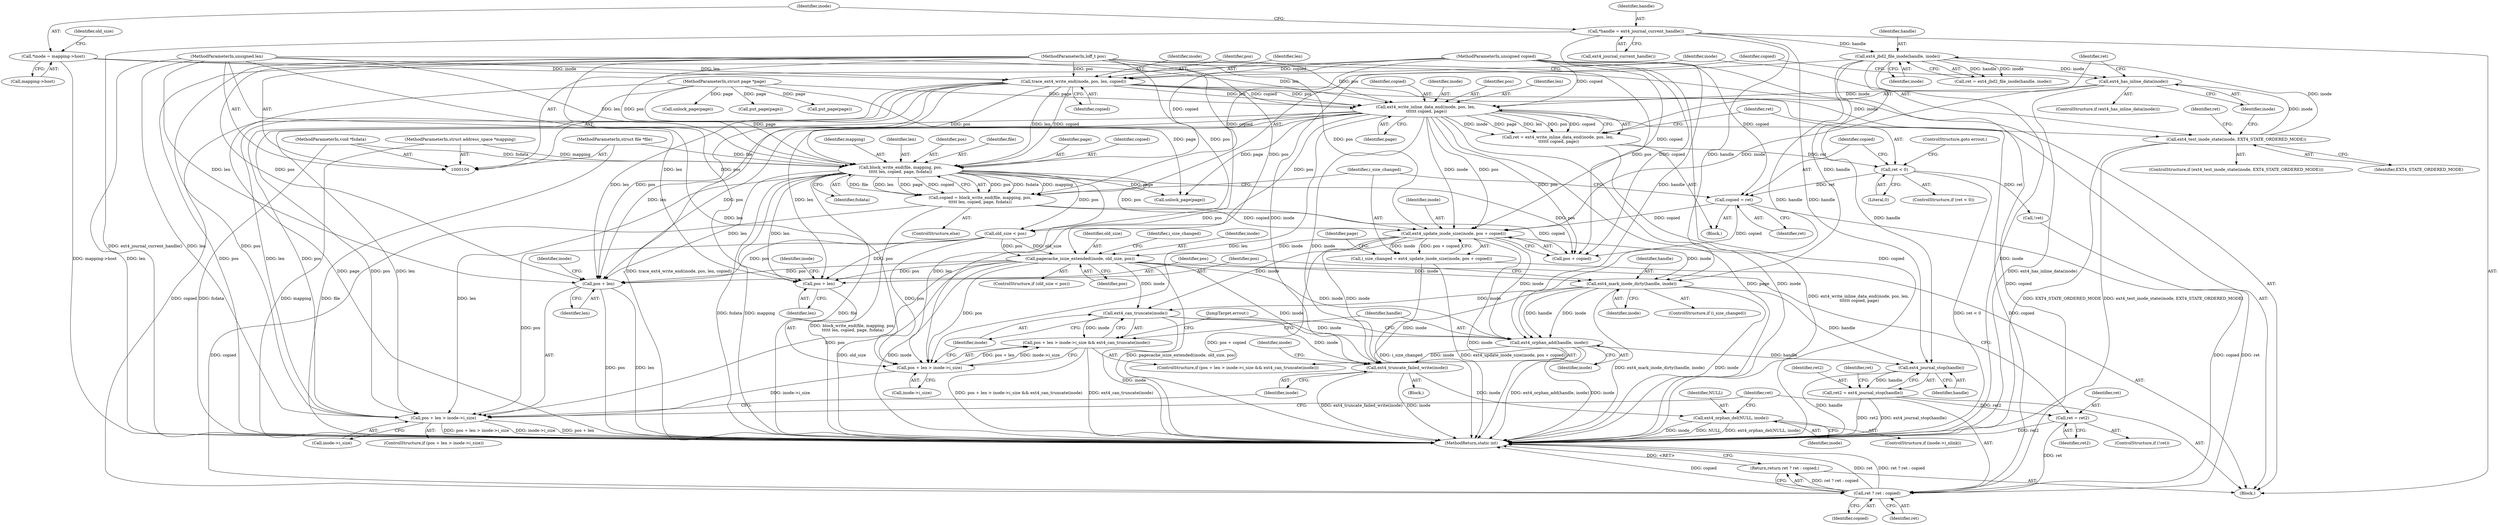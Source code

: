 digraph "0_linux_06bd3c36a733ac27962fea7d6f47168841376824_0@API" {
"1000194" [label="(Call,ext4_update_inode_size(inode, pos + copied))"];
"1000167" [label="(Call,ext4_write_inline_data_end(inode, pos, len,\n \t\t\t\t\t\t copied, page))"];
"1000162" [label="(Call,ext4_has_inline_data(inode))"];
"1000150" [label="(Call,ext4_jbd2_file_inode(handle, inode))"];
"1000114" [label="(Call,*handle = ext4_journal_current_handle())"];
"1000144" [label="(Call,ext4_test_inode_state(inode, EXT4_STATE_ORDERED_MODE))"];
"1000138" [label="(Call,trace_ext4_write_end(inode, pos, len, copied))"];
"1000118" [label="(Call,*inode = mapping->host)"];
"1000107" [label="(MethodParameterIn,loff_t pos)"];
"1000108" [label="(MethodParameterIn,unsigned len)"];
"1000109" [label="(MethodParameterIn,unsigned copied)"];
"1000110" [label="(MethodParameterIn,struct page *page)"];
"1000184" [label="(Call,block_write_end(file, mapping, pos,\n\t\t\t\t\t len, copied, page, fsdata))"];
"1000105" [label="(MethodParameterIn,struct file *file)"];
"1000106" [label="(MethodParameterIn,struct address_space *mapping)"];
"1000111" [label="(MethodParameterIn,void *fsdata)"];
"1000178" [label="(Call,copied = ret)"];
"1000174" [label="(Call,ret < 0)"];
"1000165" [label="(Call,ret = ext4_write_inline_data_end(inode, pos, len,\n \t\t\t\t\t\t copied, page))"];
"1000182" [label="(Call,copied = block_write_end(file, mapping, pos,\n\t\t\t\t\t len, copied, page, fsdata))"];
"1000192" [label="(Call,i_size_changed = ext4_update_inode_size(inode, pos + copied))"];
"1000207" [label="(Call,pagecache_isize_extended(inode, old_size, pos))"];
"1000213" [label="(Call,ext4_mark_inode_dirty(handle, inode))"];
"1000225" [label="(Call,ext4_can_truncate(inode))"];
"1000217" [label="(Call,pos + len > inode->i_size && ext4_can_truncate(inode))"];
"1000227" [label="(Call,ext4_orphan_add(handle, inode))"];
"1000233" [label="(Call,ext4_journal_stop(handle))"];
"1000231" [label="(Call,ret2 = ext4_journal_stop(handle))"];
"1000238" [label="(Call,ret = ret2)"];
"1000260" [label="(Call,ret ? ret : copied)"];
"1000259" [label="(Return,return ret ? ret : copied;)"];
"1000250" [label="(Call,ext4_truncate_failed_write(inode))"];
"1000256" [label="(Call,ext4_orphan_del(NULL, inode))"];
"1000218" [label="(Call,pos + len > inode->i_size)"];
"1000242" [label="(Call,pos + len > inode->i_size)"];
"1000219" [label="(Call,pos + len)"];
"1000243" [label="(Call,pos + len)"];
"1000251" [label="(Identifier,inode)"];
"1000105" [label="(MethodParameterIn,struct file *file)"];
"1000114" [label="(Call,*handle = ext4_journal_current_handle())"];
"1000230" [label="(JumpTarget,errout:)"];
"1000184" [label="(Call,block_write_end(file, mapping, pos,\n\t\t\t\t\t len, copied, page, fsdata))"];
"1000171" [label="(Identifier,copied)"];
"1000107" [label="(MethodParameterIn,loff_t pos)"];
"1000232" [label="(Identifier,ret2)"];
"1000222" [label="(Call,inode->i_size)"];
"1000191" [label="(Identifier,fsdata)"];
"1000256" [label="(Call,ext4_orphan_del(NULL, inode))"];
"1000141" [label="(Identifier,len)"];
"1000186" [label="(Identifier,mapping)"];
"1000258" [label="(Identifier,inode)"];
"1000125" [label="(Identifier,old_size)"];
"1000252" [label="(ControlStructure,if (inode->i_nlink))"];
"1000199" [label="(Call,unlock_page(page))"];
"1000214" [label="(Identifier,handle)"];
"1000151" [label="(Identifier,handle)"];
"1000176" [label="(Literal,0)"];
"1000172" [label="(Identifier,page)"];
"1000150" [label="(Call,ext4_jbd2_file_inode(handle, inode))"];
"1000229" [label="(Identifier,inode)"];
"1000209" [label="(Identifier,old_size)"];
"1000145" [label="(Identifier,inode)"];
"1000167" [label="(Call,ext4_write_inline_data_end(inode, pos, len,\n \t\t\t\t\t\t copied, page))"];
"1000241" [label="(ControlStructure,if (pos + len > inode->i_size))"];
"1000215" [label="(Identifier,inode)"];
"1000196" [label="(Call,pos + copied)"];
"1000192" [label="(Call,i_size_changed = ext4_update_inode_size(inode, pos + copied))"];
"1000234" [label="(Identifier,handle)"];
"1000168" [label="(Identifier,inode)"];
"1000236" [label="(Call,!ret)"];
"1000177" [label="(ControlStructure,goto errout;)"];
"1000144" [label="(Call,ext4_test_inode_state(inode, EXT4_STATE_ORDERED_MODE))"];
"1000263" [label="(Identifier,copied)"];
"1000195" [label="(Identifier,inode)"];
"1000194" [label="(Call,ext4_update_inode_size(inode, pos + copied))"];
"1000231" [label="(Call,ret2 = ext4_journal_stop(handle))"];
"1000239" [label="(Identifier,ret)"];
"1000143" [label="(ControlStructure,if (ext4_test_inode_state(inode, EXT4_STATE_ORDERED_MODE)))"];
"1000161" [label="(ControlStructure,if (ext4_has_inline_data(inode)))"];
"1000164" [label="(Block,)"];
"1000213" [label="(Call,ext4_mark_inode_dirty(handle, inode))"];
"1000188" [label="(Identifier,len)"];
"1000187" [label="(Identifier,pos)"];
"1000204" [label="(Call,old_size < pos)"];
"1000119" [label="(Identifier,inode)"];
"1000219" [label="(Call,pos + len)"];
"1000162" [label="(Call,ext4_has_inline_data(inode))"];
"1000260" [label="(Call,ret ? ret : copied)"];
"1000165" [label="(Call,ret = ext4_write_inline_data_end(inode, pos, len,\n \t\t\t\t\t\t copied, page))"];
"1000226" [label="(Identifier,inode)"];
"1000152" [label="(Identifier,inode)"];
"1000240" [label="(Identifier,ret2)"];
"1000212" [label="(Identifier,i_size_changed)"];
"1000146" [label="(Identifier,EXT4_STATE_ORDERED_MODE)"];
"1000120" [label="(Call,mapping->host)"];
"1000208" [label="(Identifier,inode)"];
"1000116" [label="(Call,ext4_journal_current_handle())"];
"1000185" [label="(Identifier,file)"];
"1000112" [label="(Block,)"];
"1000181" [label="(ControlStructure,else)"];
"1000249" [label="(Block,)"];
"1000218" [label="(Call,pos + len > inode->i_size)"];
"1000228" [label="(Identifier,handle)"];
"1000225" [label="(Call,ext4_can_truncate(inode))"];
"1000244" [label="(Identifier,pos)"];
"1000261" [label="(Identifier,ret)"];
"1000149" [label="(Identifier,ret)"];
"1000233" [label="(Call,ext4_journal_stop(handle))"];
"1000142" [label="(Identifier,copied)"];
"1000183" [label="(Identifier,copied)"];
"1000207" [label="(Call,pagecache_isize_extended(inode, old_size, pos))"];
"1000110" [label="(MethodParameterIn,struct page *page)"];
"1000190" [label="(Identifier,page)"];
"1000169" [label="(Identifier,pos)"];
"1000106" [label="(MethodParameterIn,struct address_space *mapping)"];
"1000158" [label="(Call,put_page(page))"];
"1000166" [label="(Identifier,ret)"];
"1000235" [label="(ControlStructure,if (!ret))"];
"1000221" [label="(Identifier,len)"];
"1000148" [label="(Call,ret = ext4_jbd2_file_inode(handle, inode))"];
"1000193" [label="(Identifier,i_size_changed)"];
"1000220" [label="(Identifier,pos)"];
"1000238" [label="(Call,ret = ret2)"];
"1000245" [label="(Identifier,len)"];
"1000246" [label="(Call,inode->i_size)"];
"1000262" [label="(Identifier,ret)"];
"1000139" [label="(Identifier,inode)"];
"1000175" [label="(Identifier,ret)"];
"1000259" [label="(Return,return ret ? ret : copied;)"];
"1000257" [label="(Identifier,NULL)"];
"1000250" [label="(Call,ext4_truncate_failed_write(inode))"];
"1000108" [label="(MethodParameterIn,unsigned len)"];
"1000242" [label="(Call,pos + len > inode->i_size)"];
"1000200" [label="(Identifier,page)"];
"1000201" [label="(Call,put_page(page))"];
"1000210" [label="(Identifier,pos)"];
"1000179" [label="(Identifier,copied)"];
"1000178" [label="(Call,copied = ret)"];
"1000237" [label="(Identifier,ret)"];
"1000163" [label="(Identifier,inode)"];
"1000264" [label="(MethodReturn,static int)"];
"1000118" [label="(Call,*inode = mapping->host)"];
"1000223" [label="(Identifier,inode)"];
"1000138" [label="(Call,trace_ext4_write_end(inode, pos, len, copied))"];
"1000227" [label="(Call,ext4_orphan_add(handle, inode))"];
"1000180" [label="(Identifier,ret)"];
"1000216" [label="(ControlStructure,if (pos + len > inode->i_size && ext4_can_truncate(inode)))"];
"1000140" [label="(Identifier,pos)"];
"1000156" [label="(Call,unlock_page(page))"];
"1000203" [label="(ControlStructure,if (old_size < pos))"];
"1000243" [label="(Call,pos + len)"];
"1000109" [label="(MethodParameterIn,unsigned copied)"];
"1000170" [label="(Identifier,len)"];
"1000174" [label="(Call,ret < 0)"];
"1000254" [label="(Identifier,inode)"];
"1000211" [label="(ControlStructure,if (i_size_changed))"];
"1000247" [label="(Identifier,inode)"];
"1000173" [label="(ControlStructure,if (ret < 0))"];
"1000115" [label="(Identifier,handle)"];
"1000111" [label="(MethodParameterIn,void *fsdata)"];
"1000189" [label="(Identifier,copied)"];
"1000217" [label="(Call,pos + len > inode->i_size && ext4_can_truncate(inode))"];
"1000182" [label="(Call,copied = block_write_end(file, mapping, pos,\n\t\t\t\t\t len, copied, page, fsdata))"];
"1000194" -> "1000192"  [label="AST: "];
"1000194" -> "1000196"  [label="CFG: "];
"1000195" -> "1000194"  [label="AST: "];
"1000196" -> "1000194"  [label="AST: "];
"1000192" -> "1000194"  [label="CFG: "];
"1000194" -> "1000264"  [label="DDG: inode"];
"1000194" -> "1000264"  [label="DDG: pos + copied"];
"1000194" -> "1000192"  [label="DDG: inode"];
"1000194" -> "1000192"  [label="DDG: pos + copied"];
"1000167" -> "1000194"  [label="DDG: inode"];
"1000167" -> "1000194"  [label="DDG: pos"];
"1000162" -> "1000194"  [label="DDG: inode"];
"1000184" -> "1000194"  [label="DDG: pos"];
"1000107" -> "1000194"  [label="DDG: pos"];
"1000178" -> "1000194"  [label="DDG: copied"];
"1000182" -> "1000194"  [label="DDG: copied"];
"1000109" -> "1000194"  [label="DDG: copied"];
"1000194" -> "1000207"  [label="DDG: inode"];
"1000194" -> "1000213"  [label="DDG: inode"];
"1000194" -> "1000225"  [label="DDG: inode"];
"1000194" -> "1000227"  [label="DDG: inode"];
"1000194" -> "1000250"  [label="DDG: inode"];
"1000167" -> "1000165"  [label="AST: "];
"1000167" -> "1000172"  [label="CFG: "];
"1000168" -> "1000167"  [label="AST: "];
"1000169" -> "1000167"  [label="AST: "];
"1000170" -> "1000167"  [label="AST: "];
"1000171" -> "1000167"  [label="AST: "];
"1000172" -> "1000167"  [label="AST: "];
"1000165" -> "1000167"  [label="CFG: "];
"1000167" -> "1000264"  [label="DDG: inode"];
"1000167" -> "1000264"  [label="DDG: page"];
"1000167" -> "1000165"  [label="DDG: inode"];
"1000167" -> "1000165"  [label="DDG: page"];
"1000167" -> "1000165"  [label="DDG: len"];
"1000167" -> "1000165"  [label="DDG: pos"];
"1000167" -> "1000165"  [label="DDG: copied"];
"1000162" -> "1000167"  [label="DDG: inode"];
"1000138" -> "1000167"  [label="DDG: pos"];
"1000138" -> "1000167"  [label="DDG: len"];
"1000138" -> "1000167"  [label="DDG: copied"];
"1000107" -> "1000167"  [label="DDG: pos"];
"1000108" -> "1000167"  [label="DDG: len"];
"1000109" -> "1000167"  [label="DDG: copied"];
"1000110" -> "1000167"  [label="DDG: page"];
"1000167" -> "1000196"  [label="DDG: pos"];
"1000167" -> "1000199"  [label="DDG: page"];
"1000167" -> "1000204"  [label="DDG: pos"];
"1000167" -> "1000218"  [label="DDG: len"];
"1000167" -> "1000219"  [label="DDG: len"];
"1000167" -> "1000242"  [label="DDG: pos"];
"1000167" -> "1000242"  [label="DDG: len"];
"1000167" -> "1000243"  [label="DDG: pos"];
"1000167" -> "1000243"  [label="DDG: len"];
"1000167" -> "1000250"  [label="DDG: inode"];
"1000167" -> "1000260"  [label="DDG: copied"];
"1000162" -> "1000161"  [label="AST: "];
"1000162" -> "1000163"  [label="CFG: "];
"1000163" -> "1000162"  [label="AST: "];
"1000166" -> "1000162"  [label="CFG: "];
"1000183" -> "1000162"  [label="CFG: "];
"1000162" -> "1000264"  [label="DDG: ext4_has_inline_data(inode)"];
"1000150" -> "1000162"  [label="DDG: inode"];
"1000144" -> "1000162"  [label="DDG: inode"];
"1000150" -> "1000148"  [label="AST: "];
"1000150" -> "1000152"  [label="CFG: "];
"1000151" -> "1000150"  [label="AST: "];
"1000152" -> "1000150"  [label="AST: "];
"1000148" -> "1000150"  [label="CFG: "];
"1000150" -> "1000264"  [label="DDG: inode"];
"1000150" -> "1000148"  [label="DDG: handle"];
"1000150" -> "1000148"  [label="DDG: inode"];
"1000114" -> "1000150"  [label="DDG: handle"];
"1000144" -> "1000150"  [label="DDG: inode"];
"1000150" -> "1000213"  [label="DDG: handle"];
"1000150" -> "1000227"  [label="DDG: handle"];
"1000150" -> "1000233"  [label="DDG: handle"];
"1000150" -> "1000250"  [label="DDG: inode"];
"1000114" -> "1000112"  [label="AST: "];
"1000114" -> "1000116"  [label="CFG: "];
"1000115" -> "1000114"  [label="AST: "];
"1000116" -> "1000114"  [label="AST: "];
"1000119" -> "1000114"  [label="CFG: "];
"1000114" -> "1000264"  [label="DDG: ext4_journal_current_handle()"];
"1000114" -> "1000213"  [label="DDG: handle"];
"1000114" -> "1000227"  [label="DDG: handle"];
"1000114" -> "1000233"  [label="DDG: handle"];
"1000144" -> "1000143"  [label="AST: "];
"1000144" -> "1000146"  [label="CFG: "];
"1000145" -> "1000144"  [label="AST: "];
"1000146" -> "1000144"  [label="AST: "];
"1000149" -> "1000144"  [label="CFG: "];
"1000163" -> "1000144"  [label="CFG: "];
"1000144" -> "1000264"  [label="DDG: ext4_test_inode_state(inode, EXT4_STATE_ORDERED_MODE)"];
"1000144" -> "1000264"  [label="DDG: EXT4_STATE_ORDERED_MODE"];
"1000138" -> "1000144"  [label="DDG: inode"];
"1000138" -> "1000112"  [label="AST: "];
"1000138" -> "1000142"  [label="CFG: "];
"1000139" -> "1000138"  [label="AST: "];
"1000140" -> "1000138"  [label="AST: "];
"1000141" -> "1000138"  [label="AST: "];
"1000142" -> "1000138"  [label="AST: "];
"1000145" -> "1000138"  [label="CFG: "];
"1000138" -> "1000264"  [label="DDG: trace_ext4_write_end(inode, pos, len, copied)"];
"1000118" -> "1000138"  [label="DDG: inode"];
"1000107" -> "1000138"  [label="DDG: pos"];
"1000108" -> "1000138"  [label="DDG: len"];
"1000109" -> "1000138"  [label="DDG: copied"];
"1000138" -> "1000184"  [label="DDG: pos"];
"1000138" -> "1000184"  [label="DDG: len"];
"1000138" -> "1000184"  [label="DDG: copied"];
"1000138" -> "1000242"  [label="DDG: pos"];
"1000138" -> "1000242"  [label="DDG: len"];
"1000138" -> "1000243"  [label="DDG: pos"];
"1000138" -> "1000243"  [label="DDG: len"];
"1000138" -> "1000260"  [label="DDG: copied"];
"1000118" -> "1000112"  [label="AST: "];
"1000118" -> "1000120"  [label="CFG: "];
"1000119" -> "1000118"  [label="AST: "];
"1000120" -> "1000118"  [label="AST: "];
"1000125" -> "1000118"  [label="CFG: "];
"1000118" -> "1000264"  [label="DDG: mapping->host"];
"1000107" -> "1000104"  [label="AST: "];
"1000107" -> "1000264"  [label="DDG: pos"];
"1000107" -> "1000184"  [label="DDG: pos"];
"1000107" -> "1000196"  [label="DDG: pos"];
"1000107" -> "1000204"  [label="DDG: pos"];
"1000107" -> "1000207"  [label="DDG: pos"];
"1000107" -> "1000218"  [label="DDG: pos"];
"1000107" -> "1000219"  [label="DDG: pos"];
"1000107" -> "1000242"  [label="DDG: pos"];
"1000107" -> "1000243"  [label="DDG: pos"];
"1000108" -> "1000104"  [label="AST: "];
"1000108" -> "1000264"  [label="DDG: len"];
"1000108" -> "1000184"  [label="DDG: len"];
"1000108" -> "1000218"  [label="DDG: len"];
"1000108" -> "1000219"  [label="DDG: len"];
"1000108" -> "1000242"  [label="DDG: len"];
"1000108" -> "1000243"  [label="DDG: len"];
"1000109" -> "1000104"  [label="AST: "];
"1000109" -> "1000264"  [label="DDG: copied"];
"1000109" -> "1000178"  [label="DDG: copied"];
"1000109" -> "1000182"  [label="DDG: copied"];
"1000109" -> "1000184"  [label="DDG: copied"];
"1000109" -> "1000196"  [label="DDG: copied"];
"1000109" -> "1000260"  [label="DDG: copied"];
"1000110" -> "1000104"  [label="AST: "];
"1000110" -> "1000264"  [label="DDG: page"];
"1000110" -> "1000156"  [label="DDG: page"];
"1000110" -> "1000158"  [label="DDG: page"];
"1000110" -> "1000184"  [label="DDG: page"];
"1000110" -> "1000199"  [label="DDG: page"];
"1000110" -> "1000201"  [label="DDG: page"];
"1000184" -> "1000182"  [label="AST: "];
"1000184" -> "1000191"  [label="CFG: "];
"1000185" -> "1000184"  [label="AST: "];
"1000186" -> "1000184"  [label="AST: "];
"1000187" -> "1000184"  [label="AST: "];
"1000188" -> "1000184"  [label="AST: "];
"1000189" -> "1000184"  [label="AST: "];
"1000190" -> "1000184"  [label="AST: "];
"1000191" -> "1000184"  [label="AST: "];
"1000182" -> "1000184"  [label="CFG: "];
"1000184" -> "1000264"  [label="DDG: file"];
"1000184" -> "1000264"  [label="DDG: mapping"];
"1000184" -> "1000264"  [label="DDG: fsdata"];
"1000184" -> "1000182"  [label="DDG: pos"];
"1000184" -> "1000182"  [label="DDG: fsdata"];
"1000184" -> "1000182"  [label="DDG: mapping"];
"1000184" -> "1000182"  [label="DDG: file"];
"1000184" -> "1000182"  [label="DDG: len"];
"1000184" -> "1000182"  [label="DDG: page"];
"1000184" -> "1000182"  [label="DDG: copied"];
"1000105" -> "1000184"  [label="DDG: file"];
"1000106" -> "1000184"  [label="DDG: mapping"];
"1000111" -> "1000184"  [label="DDG: fsdata"];
"1000184" -> "1000196"  [label="DDG: pos"];
"1000184" -> "1000199"  [label="DDG: page"];
"1000184" -> "1000204"  [label="DDG: pos"];
"1000184" -> "1000218"  [label="DDG: len"];
"1000184" -> "1000219"  [label="DDG: len"];
"1000184" -> "1000242"  [label="DDG: len"];
"1000184" -> "1000243"  [label="DDG: len"];
"1000105" -> "1000104"  [label="AST: "];
"1000105" -> "1000264"  [label="DDG: file"];
"1000106" -> "1000104"  [label="AST: "];
"1000106" -> "1000264"  [label="DDG: mapping"];
"1000111" -> "1000104"  [label="AST: "];
"1000111" -> "1000264"  [label="DDG: fsdata"];
"1000178" -> "1000164"  [label="AST: "];
"1000178" -> "1000180"  [label="CFG: "];
"1000179" -> "1000178"  [label="AST: "];
"1000180" -> "1000178"  [label="AST: "];
"1000193" -> "1000178"  [label="CFG: "];
"1000174" -> "1000178"  [label="DDG: ret"];
"1000178" -> "1000196"  [label="DDG: copied"];
"1000178" -> "1000260"  [label="DDG: copied"];
"1000174" -> "1000173"  [label="AST: "];
"1000174" -> "1000176"  [label="CFG: "];
"1000175" -> "1000174"  [label="AST: "];
"1000176" -> "1000174"  [label="AST: "];
"1000177" -> "1000174"  [label="CFG: "];
"1000179" -> "1000174"  [label="CFG: "];
"1000174" -> "1000264"  [label="DDG: ret < 0"];
"1000165" -> "1000174"  [label="DDG: ret"];
"1000174" -> "1000236"  [label="DDG: ret"];
"1000165" -> "1000164"  [label="AST: "];
"1000166" -> "1000165"  [label="AST: "];
"1000175" -> "1000165"  [label="CFG: "];
"1000165" -> "1000264"  [label="DDG: ext4_write_inline_data_end(inode, pos, len,\n \t\t\t\t\t\t copied, page)"];
"1000182" -> "1000181"  [label="AST: "];
"1000183" -> "1000182"  [label="AST: "];
"1000193" -> "1000182"  [label="CFG: "];
"1000182" -> "1000264"  [label="DDG: block_write_end(file, mapping, pos,\n\t\t\t\t\t len, copied, page, fsdata)"];
"1000182" -> "1000196"  [label="DDG: copied"];
"1000182" -> "1000260"  [label="DDG: copied"];
"1000192" -> "1000112"  [label="AST: "];
"1000193" -> "1000192"  [label="AST: "];
"1000200" -> "1000192"  [label="CFG: "];
"1000192" -> "1000264"  [label="DDG: ext4_update_inode_size(inode, pos + copied)"];
"1000192" -> "1000264"  [label="DDG: i_size_changed"];
"1000207" -> "1000203"  [label="AST: "];
"1000207" -> "1000210"  [label="CFG: "];
"1000208" -> "1000207"  [label="AST: "];
"1000209" -> "1000207"  [label="AST: "];
"1000210" -> "1000207"  [label="AST: "];
"1000212" -> "1000207"  [label="CFG: "];
"1000207" -> "1000264"  [label="DDG: pagecache_isize_extended(inode, old_size, pos)"];
"1000207" -> "1000264"  [label="DDG: old_size"];
"1000207" -> "1000264"  [label="DDG: inode"];
"1000204" -> "1000207"  [label="DDG: old_size"];
"1000204" -> "1000207"  [label="DDG: pos"];
"1000207" -> "1000213"  [label="DDG: inode"];
"1000207" -> "1000218"  [label="DDG: pos"];
"1000207" -> "1000219"  [label="DDG: pos"];
"1000207" -> "1000225"  [label="DDG: inode"];
"1000207" -> "1000227"  [label="DDG: inode"];
"1000207" -> "1000242"  [label="DDG: pos"];
"1000207" -> "1000243"  [label="DDG: pos"];
"1000207" -> "1000250"  [label="DDG: inode"];
"1000213" -> "1000211"  [label="AST: "];
"1000213" -> "1000215"  [label="CFG: "];
"1000214" -> "1000213"  [label="AST: "];
"1000215" -> "1000213"  [label="AST: "];
"1000220" -> "1000213"  [label="CFG: "];
"1000213" -> "1000264"  [label="DDG: ext4_mark_inode_dirty(handle, inode)"];
"1000213" -> "1000264"  [label="DDG: inode"];
"1000213" -> "1000225"  [label="DDG: inode"];
"1000213" -> "1000227"  [label="DDG: handle"];
"1000213" -> "1000227"  [label="DDG: inode"];
"1000213" -> "1000233"  [label="DDG: handle"];
"1000213" -> "1000250"  [label="DDG: inode"];
"1000225" -> "1000217"  [label="AST: "];
"1000225" -> "1000226"  [label="CFG: "];
"1000226" -> "1000225"  [label="AST: "];
"1000217" -> "1000225"  [label="CFG: "];
"1000225" -> "1000264"  [label="DDG: inode"];
"1000225" -> "1000217"  [label="DDG: inode"];
"1000225" -> "1000227"  [label="DDG: inode"];
"1000225" -> "1000250"  [label="DDG: inode"];
"1000217" -> "1000216"  [label="AST: "];
"1000217" -> "1000218"  [label="CFG: "];
"1000218" -> "1000217"  [label="AST: "];
"1000228" -> "1000217"  [label="CFG: "];
"1000230" -> "1000217"  [label="CFG: "];
"1000217" -> "1000264"  [label="DDG: ext4_can_truncate(inode)"];
"1000217" -> "1000264"  [label="DDG: pos + len > inode->i_size && ext4_can_truncate(inode)"];
"1000218" -> "1000217"  [label="DDG: pos + len"];
"1000218" -> "1000217"  [label="DDG: inode->i_size"];
"1000227" -> "1000216"  [label="AST: "];
"1000227" -> "1000229"  [label="CFG: "];
"1000228" -> "1000227"  [label="AST: "];
"1000229" -> "1000227"  [label="AST: "];
"1000230" -> "1000227"  [label="CFG: "];
"1000227" -> "1000264"  [label="DDG: ext4_orphan_add(handle, inode)"];
"1000227" -> "1000264"  [label="DDG: inode"];
"1000227" -> "1000233"  [label="DDG: handle"];
"1000227" -> "1000250"  [label="DDG: inode"];
"1000233" -> "1000231"  [label="AST: "];
"1000233" -> "1000234"  [label="CFG: "];
"1000234" -> "1000233"  [label="AST: "];
"1000231" -> "1000233"  [label="CFG: "];
"1000233" -> "1000264"  [label="DDG: handle"];
"1000233" -> "1000231"  [label="DDG: handle"];
"1000231" -> "1000112"  [label="AST: "];
"1000232" -> "1000231"  [label="AST: "];
"1000237" -> "1000231"  [label="CFG: "];
"1000231" -> "1000264"  [label="DDG: ext4_journal_stop(handle)"];
"1000231" -> "1000264"  [label="DDG: ret2"];
"1000231" -> "1000238"  [label="DDG: ret2"];
"1000238" -> "1000235"  [label="AST: "];
"1000238" -> "1000240"  [label="CFG: "];
"1000239" -> "1000238"  [label="AST: "];
"1000240" -> "1000238"  [label="AST: "];
"1000244" -> "1000238"  [label="CFG: "];
"1000238" -> "1000264"  [label="DDG: ret2"];
"1000238" -> "1000260"  [label="DDG: ret"];
"1000260" -> "1000259"  [label="AST: "];
"1000260" -> "1000262"  [label="CFG: "];
"1000260" -> "1000263"  [label="CFG: "];
"1000261" -> "1000260"  [label="AST: "];
"1000262" -> "1000260"  [label="AST: "];
"1000263" -> "1000260"  [label="AST: "];
"1000259" -> "1000260"  [label="CFG: "];
"1000260" -> "1000264"  [label="DDG: ret"];
"1000260" -> "1000264"  [label="DDG: ret ? ret : copied"];
"1000260" -> "1000264"  [label="DDG: copied"];
"1000260" -> "1000259"  [label="DDG: ret ? ret : copied"];
"1000236" -> "1000260"  [label="DDG: ret"];
"1000259" -> "1000112"  [label="AST: "];
"1000264" -> "1000259"  [label="CFG: "];
"1000259" -> "1000264"  [label="DDG: <RET>"];
"1000250" -> "1000249"  [label="AST: "];
"1000250" -> "1000251"  [label="CFG: "];
"1000251" -> "1000250"  [label="AST: "];
"1000254" -> "1000250"  [label="CFG: "];
"1000250" -> "1000264"  [label="DDG: inode"];
"1000250" -> "1000264"  [label="DDG: ext4_truncate_failed_write(inode)"];
"1000250" -> "1000256"  [label="DDG: inode"];
"1000256" -> "1000252"  [label="AST: "];
"1000256" -> "1000258"  [label="CFG: "];
"1000257" -> "1000256"  [label="AST: "];
"1000258" -> "1000256"  [label="AST: "];
"1000261" -> "1000256"  [label="CFG: "];
"1000256" -> "1000264"  [label="DDG: inode"];
"1000256" -> "1000264"  [label="DDG: NULL"];
"1000256" -> "1000264"  [label="DDG: ext4_orphan_del(NULL, inode)"];
"1000218" -> "1000222"  [label="CFG: "];
"1000219" -> "1000218"  [label="AST: "];
"1000222" -> "1000218"  [label="AST: "];
"1000226" -> "1000218"  [label="CFG: "];
"1000204" -> "1000218"  [label="DDG: pos"];
"1000218" -> "1000242"  [label="DDG: inode->i_size"];
"1000242" -> "1000241"  [label="AST: "];
"1000242" -> "1000246"  [label="CFG: "];
"1000243" -> "1000242"  [label="AST: "];
"1000246" -> "1000242"  [label="AST: "];
"1000251" -> "1000242"  [label="CFG: "];
"1000261" -> "1000242"  [label="CFG: "];
"1000242" -> "1000264"  [label="DDG: pos + len > inode->i_size"];
"1000242" -> "1000264"  [label="DDG: inode->i_size"];
"1000242" -> "1000264"  [label="DDG: pos + len"];
"1000204" -> "1000242"  [label="DDG: pos"];
"1000219" -> "1000221"  [label="CFG: "];
"1000220" -> "1000219"  [label="AST: "];
"1000221" -> "1000219"  [label="AST: "];
"1000223" -> "1000219"  [label="CFG: "];
"1000204" -> "1000219"  [label="DDG: pos"];
"1000243" -> "1000245"  [label="CFG: "];
"1000244" -> "1000243"  [label="AST: "];
"1000245" -> "1000243"  [label="AST: "];
"1000247" -> "1000243"  [label="CFG: "];
"1000243" -> "1000264"  [label="DDG: pos"];
"1000243" -> "1000264"  [label="DDG: len"];
"1000204" -> "1000243"  [label="DDG: pos"];
}
